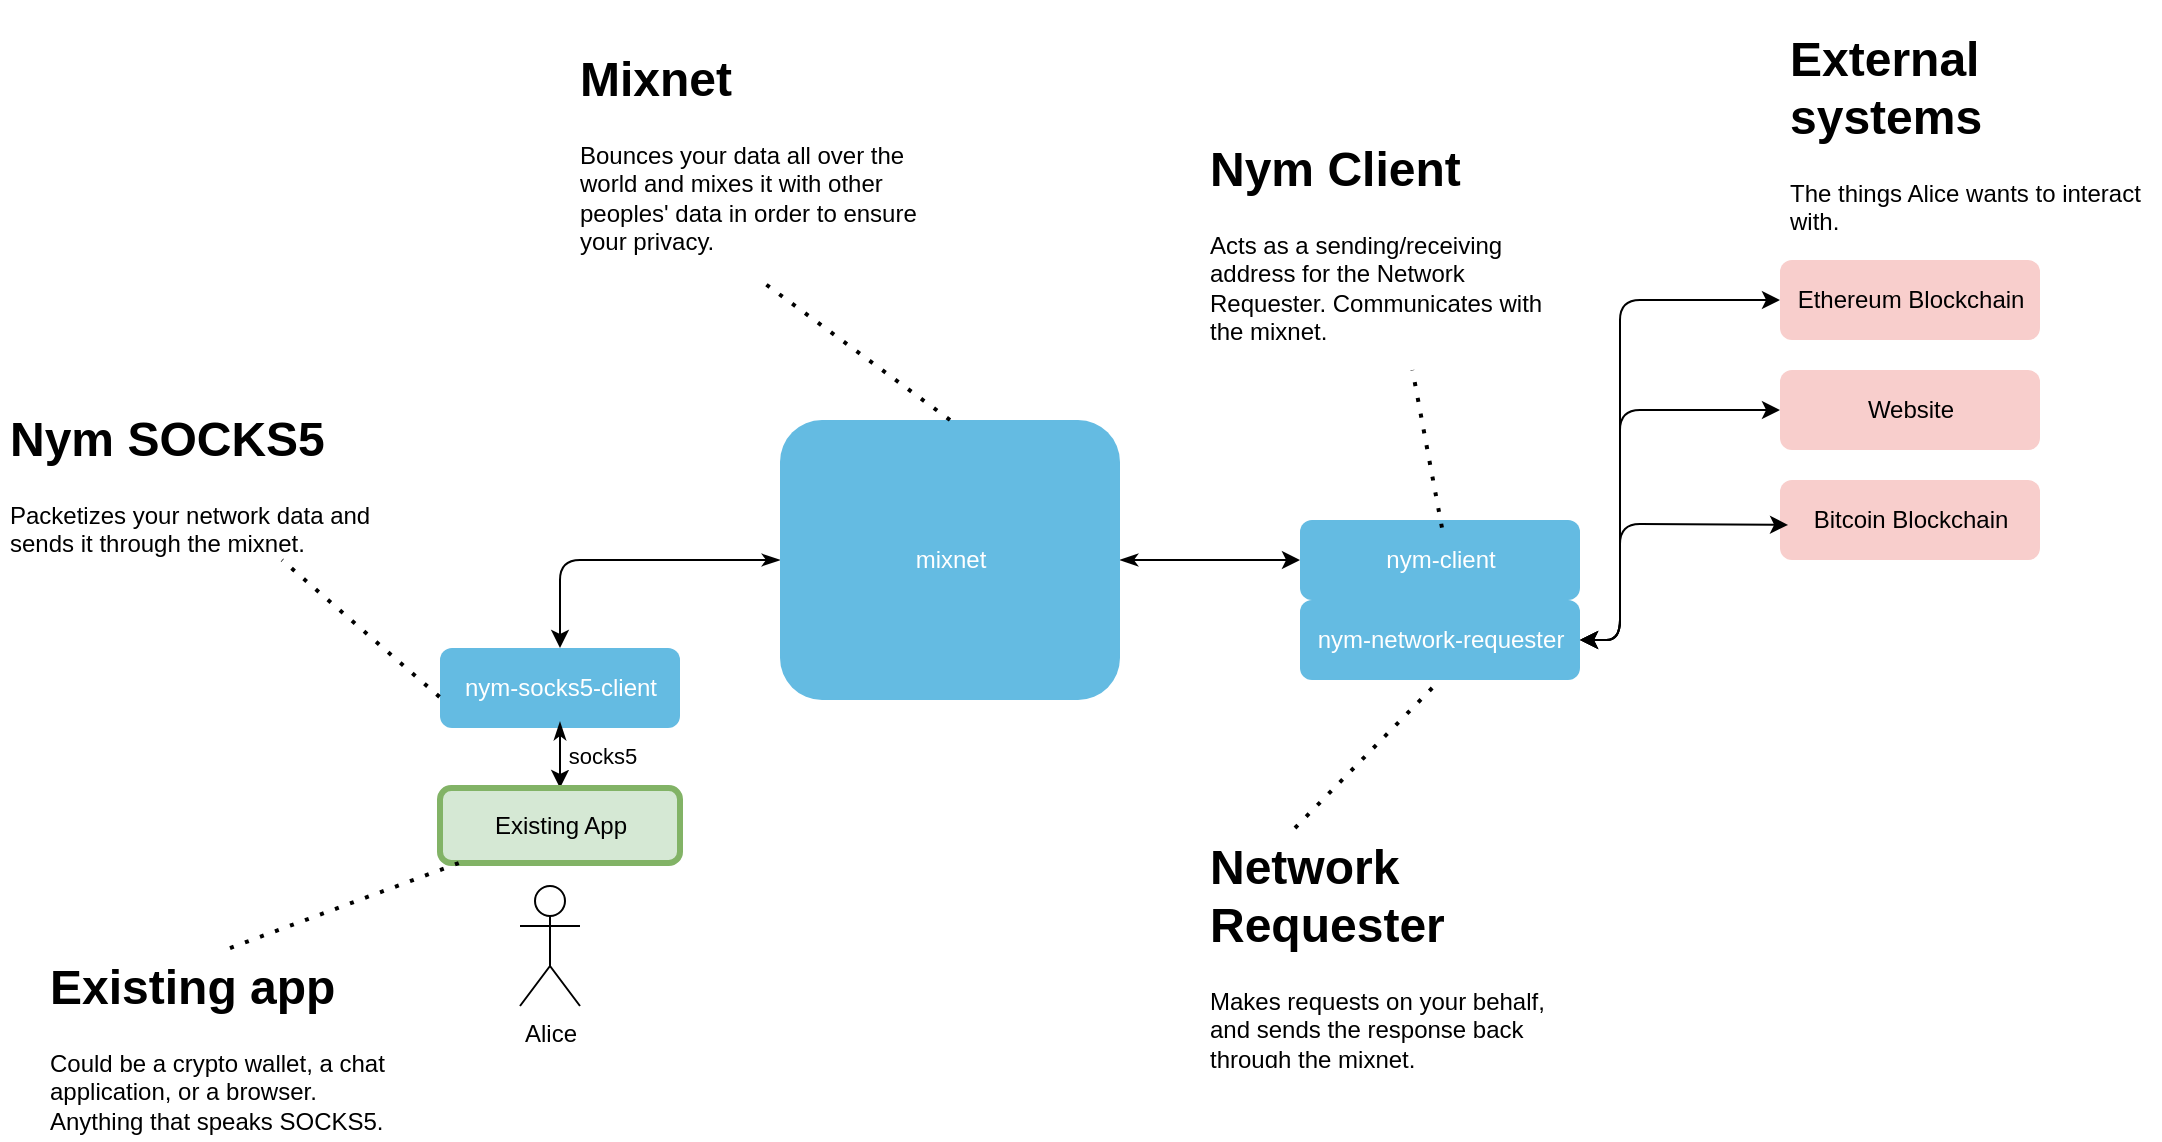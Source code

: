 <mxfile version="13.7.9" type="device"><diagram id="6a731a19-8d31-9384-78a2-239565b7b9f0" name="Page-1"><mxGraphModel dx="1910" dy="1083" grid="1" gridSize="10" guides="1" tooltips="1" connect="1" arrows="1" fold="1" page="1" pageScale="1" pageWidth="1169" pageHeight="827" background="#ffffff" math="0" shadow="0"><root><mxCell id="0"/><mxCell id="1" parent="0"/><object label="" id="iYXQ7Nyt1rIkLqZsySKX-1583"><mxCell style="edgeStyle=orthogonalEdgeStyle;rounded=1;orthogonalLoop=1;jettySize=auto;html=1;exitX=0;exitY=0.5;exitDx=0;exitDy=0;startArrow=classic;startFill=1;fontColor=#FFFFFF;endArrow=classicThin;endFill=1;entryX=1;entryY=0.5;entryDx=0;entryDy=0;" parent="1" source="iYXQ7Nyt1rIkLqZsySKX-1559" edge="1" target="FZZbGPHIDtacTVHWTllX-1406"><mxGeometry relative="1" as="geometry"><mxPoint x="465" y="150" as="targetPoint"/><Array as="points"><mxPoint x="680" y="280"/><mxPoint x="680" y="280"/></Array></mxGeometry></mxCell></object><mxCell id="iYXQ7Nyt1rIkLqZsySKX-1589" value="Bitcoin Blockchain" style="rounded=1;fillColor=#f8cecc;strokeColor=none;strokeWidth=3;shadow=0;html=1;" parent="1" vertex="1"><mxGeometry x="930" y="240" width="130" height="40" as="geometry"/></mxCell><mxCell id="iYXQ7Nyt1rIkLqZsySKX-1596" value="Ethereum Blockchain" style="rounded=1;fillColor=#f8cecc;strokeColor=none;strokeWidth=3;shadow=0;html=1;" parent="1" vertex="1"><mxGeometry x="930" y="130" width="130" height="40" as="geometry"/></mxCell><mxCell id="iYXQ7Nyt1rIkLqZsySKX-1614" value="Website" style="rounded=1;fillColor=#f8cecc;strokeColor=none;strokeWidth=3;shadow=0;html=1;" parent="1" vertex="1"><mxGeometry x="930" y="185" width="130" height="40" as="geometry"/></mxCell><mxCell id="iYXQ7Nyt1rIkLqZsySKX-1652" style="edgeStyle=orthogonalEdgeStyle;rounded=1;orthogonalLoop=1;jettySize=auto;html=1;entryX=0;entryY=0.5;entryDx=0;entryDy=0;startArrow=classic;startFill=1;endArrow=classicThin;endFill=1;strokeColor=#000000;strokeWidth=1;fontColor=#FFFFFF;" parent="1" source="iYXQ7Nyt1rIkLqZsySKX-1648" target="FZZbGPHIDtacTVHWTllX-1406" edge="1"><mxGeometry relative="1" as="geometry"><Array as="points"><mxPoint x="320" y="280"/></Array><mxPoint x="449.04" y="151.28" as="targetPoint"/></mxGeometry></mxCell><mxCell id="iYXQ7Nyt1rIkLqZsySKX-1648" value="nym-socks5-client" style="rounded=1;fillColor=#64BBE2;strokeColor=none;strokeWidth=3;shadow=0;html=1;fontColor=#FFFFFF;" parent="1" vertex="1"><mxGeometry x="260" y="324" width="120" height="40" as="geometry"/></mxCell><mxCell id="iYXQ7Nyt1rIkLqZsySKX-1651" style="edgeStyle=orthogonalEdgeStyle;rounded=1;orthogonalLoop=1;jettySize=auto;html=1;startArrow=classic;startFill=1;endArrow=classicThin;endFill=1;strokeColor=#000000;strokeWidth=1;fontColor=#FFFFFF;" parent="1" source="iYXQ7Nyt1rIkLqZsySKX-1650" edge="1"><mxGeometry relative="1" as="geometry"><mxPoint x="320" y="361" as="targetPoint"/></mxGeometry></mxCell><mxCell id="iYXQ7Nyt1rIkLqZsySKX-1650" value="Existing App" style="rounded=1;fillColor=#d5e8d4;strokeColor=#82b366;strokeWidth=3;shadow=0;html=1;" parent="1" vertex="1"><mxGeometry x="260" y="394" width="120" height="37.5" as="geometry"/></mxCell><mxCell id="iYXQ7Nyt1rIkLqZsySKX-1655" value="&lt;font color=&quot;#000000&quot;&gt;socks5&lt;/font&gt;" style="edgeLabel;html=1;align=center;verticalAlign=middle;resizable=0;points=[];fontColor=#FFFFFF;" parent="1" vertex="1" connectable="0"><mxGeometry x="325" y="280.001" as="geometry"><mxPoint x="16" y="97.62" as="offset"/></mxGeometry></mxCell><mxCell id="hNXUkgo5j0phEpmYKnsM-1387" value="Alice" style="shape=umlActor;verticalLabelPosition=bottom;labelBackgroundColor=#ffffff;verticalAlign=top;html=1;outlineConnect=0;" parent="1" vertex="1"><mxGeometry x="300" y="443" width="30" height="60" as="geometry"/></mxCell><mxCell id="FZZbGPHIDtacTVHWTllX-1402" value="" style="endArrow=classic;startArrow=classic;html=1;entryX=0;entryY=0.5;entryDx=0;entryDy=0;exitX=1;exitY=0.5;exitDx=0;exitDy=0;" edge="1" parent="1" source="FZZbGPHIDtacTVHWTllX-1397" target="iYXQ7Nyt1rIkLqZsySKX-1614"><mxGeometry width="50" height="50" relative="1" as="geometry"><mxPoint x="710" y="280" as="sourcePoint"/><mxPoint x="760" y="230" as="targetPoint"/><Array as="points"><mxPoint x="850" y="320"/><mxPoint x="850" y="205"/></Array></mxGeometry></mxCell><mxCell id="FZZbGPHIDtacTVHWTllX-1403" value="" style="endArrow=classic;startArrow=classic;html=1;entryX=0;entryY=0.5;entryDx=0;entryDy=0;exitX=1;exitY=0.5;exitDx=0;exitDy=0;" edge="1" parent="1" source="FZZbGPHIDtacTVHWTllX-1397" target="iYXQ7Nyt1rIkLqZsySKX-1596"><mxGeometry width="50" height="50" relative="1" as="geometry"><mxPoint x="760" y="320" as="sourcePoint"/><mxPoint x="760" y="230" as="targetPoint"/><Array as="points"><mxPoint x="850" y="320"/><mxPoint x="850" y="150"/></Array></mxGeometry></mxCell><mxCell id="FZZbGPHIDtacTVHWTllX-1404" value="" style="endArrow=classic;startArrow=classic;html=1;entryX=0.031;entryY=0.561;entryDx=0;entryDy=0;entryPerimeter=0;exitX=1;exitY=0.5;exitDx=0;exitDy=0;" edge="1" parent="1" source="FZZbGPHIDtacTVHWTllX-1397" target="iYXQ7Nyt1rIkLqZsySKX-1589"><mxGeometry width="50" height="50" relative="1" as="geometry"><mxPoint x="710" y="280" as="sourcePoint"/><mxPoint x="760" y="230" as="targetPoint"/><Array as="points"><mxPoint x="850" y="320"/><mxPoint x="850" y="262"/></Array></mxGeometry></mxCell><mxCell id="FZZbGPHIDtacTVHWTllX-1406" value="mixnet" style="rounded=1;fillColor=#64BBE2;strokeColor=none;strokeWidth=3;shadow=0;html=1;fontColor=#FFFFFF;" vertex="1" parent="1"><mxGeometry x="430" y="210" width="170" height="140" as="geometry"/></mxCell><mxCell id="FZZbGPHIDtacTVHWTllX-1408" value="" style="group" vertex="1" connectable="0" parent="1"><mxGeometry x="690" y="260" width="140" height="80" as="geometry"/></mxCell><mxCell id="iYXQ7Nyt1rIkLqZsySKX-1559" value="nym-client" style="rounded=1;fillColor=#64BBE2;strokeColor=none;strokeWidth=3;shadow=0;html=1;fontColor=#FFFFFF;" parent="FZZbGPHIDtacTVHWTllX-1408" vertex="1"><mxGeometry width="140" height="40" as="geometry"/></mxCell><mxCell id="FZZbGPHIDtacTVHWTllX-1397" value="nym-network-requester" style="rounded=1;fillColor=#64BBE2;strokeColor=none;strokeWidth=3;shadow=0;html=1;fontColor=#FFFFFF;comic=0;" vertex="1" parent="FZZbGPHIDtacTVHWTllX-1408"><mxGeometry y="40" width="140" height="40" as="geometry"/></mxCell><mxCell id="FZZbGPHIDtacTVHWTllX-1409" value="&lt;h1&gt;Existing app&lt;/h1&gt;&lt;p&gt;Could be a crypto wallet, a chat application, or a browser. Anything that speaks SOCKS5.&amp;nbsp;&lt;/p&gt;" style="text;html=1;strokeColor=none;fillColor=none;spacing=5;spacingTop=-20;whiteSpace=wrap;overflow=hidden;rounded=0;" vertex="1" parent="1"><mxGeometry x="60" y="474" width="190" height="96" as="geometry"/></mxCell><mxCell id="FZZbGPHIDtacTVHWTllX-1411" value="&lt;h1&gt;Mixnet&lt;/h1&gt;&lt;p&gt;Bounces your data all over the world and mixes it with other peoples' data in order to ensure your privacy.&lt;/p&gt;" style="text;html=1;strokeColor=none;fillColor=none;spacing=5;spacingTop=-20;whiteSpace=wrap;overflow=hidden;rounded=0;" vertex="1" parent="1"><mxGeometry x="325" y="20" width="190" height="120" as="geometry"/></mxCell><mxCell id="FZZbGPHIDtacTVHWTllX-1412" value="&lt;h1&gt;Nym SOCKS5&lt;/h1&gt;&lt;p&gt;Packetizes your network data and sends it through the mixnet.&lt;br&gt;&lt;/p&gt;" style="text;html=1;strokeColor=none;fillColor=none;spacing=5;spacingTop=-20;whiteSpace=wrap;overflow=hidden;rounded=0;" vertex="1" parent="1"><mxGeometry x="40" y="200" width="190" height="80" as="geometry"/></mxCell><mxCell id="FZZbGPHIDtacTVHWTllX-1413" value="&lt;h1&gt;Network Requester&lt;/h1&gt;&lt;p&gt;Makes requests on your behalf, and sends the response back through the mixnet.&lt;/p&gt;" style="text;html=1;strokeColor=none;fillColor=none;spacing=5;spacingTop=-20;whiteSpace=wrap;overflow=hidden;rounded=0;" vertex="1" parent="1"><mxGeometry x="640" y="414" width="190" height="120" as="geometry"/></mxCell><mxCell id="FZZbGPHIDtacTVHWTllX-1414" value="&lt;h1&gt;Nym Client&lt;/h1&gt;&lt;p&gt;Acts as a sending/receiving address for the Network Requester. Communicates with the mixnet.&lt;/p&gt;" style="text;html=1;strokeColor=none;fillColor=none;spacing=5;spacingTop=-20;whiteSpace=wrap;overflow=hidden;rounded=0;" vertex="1" parent="1"><mxGeometry x="640" y="65" width="190" height="120" as="geometry"/></mxCell><mxCell id="FZZbGPHIDtacTVHWTllX-1415" value="&lt;h1&gt;External systems&lt;/h1&gt;&lt;p&gt;The things Alice wants to interact with.&lt;/p&gt;" style="text;html=1;strokeColor=none;fillColor=none;spacing=5;spacingTop=-20;whiteSpace=wrap;overflow=hidden;rounded=0;" vertex="1" parent="1"><mxGeometry x="930" y="10" width="190" height="120" as="geometry"/></mxCell><mxCell id="FZZbGPHIDtacTVHWTllX-1416" value="" style="endArrow=none;dashed=1;html=1;dashPattern=1 3;strokeWidth=2;exitX=-0.002;exitY=0.611;exitDx=0;exitDy=0;exitPerimeter=0;" edge="1" parent="1" source="iYXQ7Nyt1rIkLqZsySKX-1648" target="FZZbGPHIDtacTVHWTllX-1412"><mxGeometry width="50" height="50" relative="1" as="geometry"><mxPoint x="110" y="325" as="sourcePoint"/><mxPoint x="150" y="370" as="targetPoint"/></mxGeometry></mxCell><mxCell id="FZZbGPHIDtacTVHWTllX-1417" value="" style="endArrow=none;dashed=1;html=1;dashPattern=1 3;strokeWidth=2;exitX=0.5;exitY=0;exitDx=0;exitDy=0;" edge="1" parent="1" source="FZZbGPHIDtacTVHWTllX-1409" target="iYXQ7Nyt1rIkLqZsySKX-1650"><mxGeometry width="50" height="50" relative="1" as="geometry"><mxPoint x="380" y="550" as="sourcePoint"/><mxPoint x="430" y="500" as="targetPoint"/></mxGeometry></mxCell><mxCell id="FZZbGPHIDtacTVHWTllX-1418" value="" style="endArrow=none;dashed=1;html=1;dashPattern=1 3;strokeWidth=2;entryX=0.5;entryY=1;entryDx=0;entryDy=0;exitX=0.25;exitY=0;exitDx=0;exitDy=0;" edge="1" parent="1" source="FZZbGPHIDtacTVHWTllX-1413" target="FZZbGPHIDtacTVHWTllX-1397"><mxGeometry width="50" height="50" relative="1" as="geometry"><mxPoint x="380" y="550" as="sourcePoint"/><mxPoint x="430" y="500" as="targetPoint"/></mxGeometry></mxCell><mxCell id="FZZbGPHIDtacTVHWTllX-1419" value="" style="endArrow=none;dashed=1;html=1;dashPattern=1 3;strokeWidth=2;entryX=0.5;entryY=1;entryDx=0;entryDy=0;exitX=0.5;exitY=0;exitDx=0;exitDy=0;" edge="1" parent="1" source="FZZbGPHIDtacTVHWTllX-1406" target="FZZbGPHIDtacTVHWTllX-1411"><mxGeometry width="50" height="50" relative="1" as="geometry"><mxPoint x="380" y="550" as="sourcePoint"/><mxPoint x="430" y="500" as="targetPoint"/></mxGeometry></mxCell><mxCell id="FZZbGPHIDtacTVHWTllX-1420" value="" style="endArrow=none;dashed=1;html=1;dashPattern=1 3;strokeWidth=2;exitX=0.507;exitY=0.096;exitDx=0;exitDy=0;exitPerimeter=0;" edge="1" parent="1" source="iYXQ7Nyt1rIkLqZsySKX-1559" target="FZZbGPHIDtacTVHWTllX-1414"><mxGeometry width="50" height="50" relative="1" as="geometry"><mxPoint x="380" y="550" as="sourcePoint"/><mxPoint x="430" y="500" as="targetPoint"/></mxGeometry></mxCell></root></mxGraphModel></diagram></mxfile>
